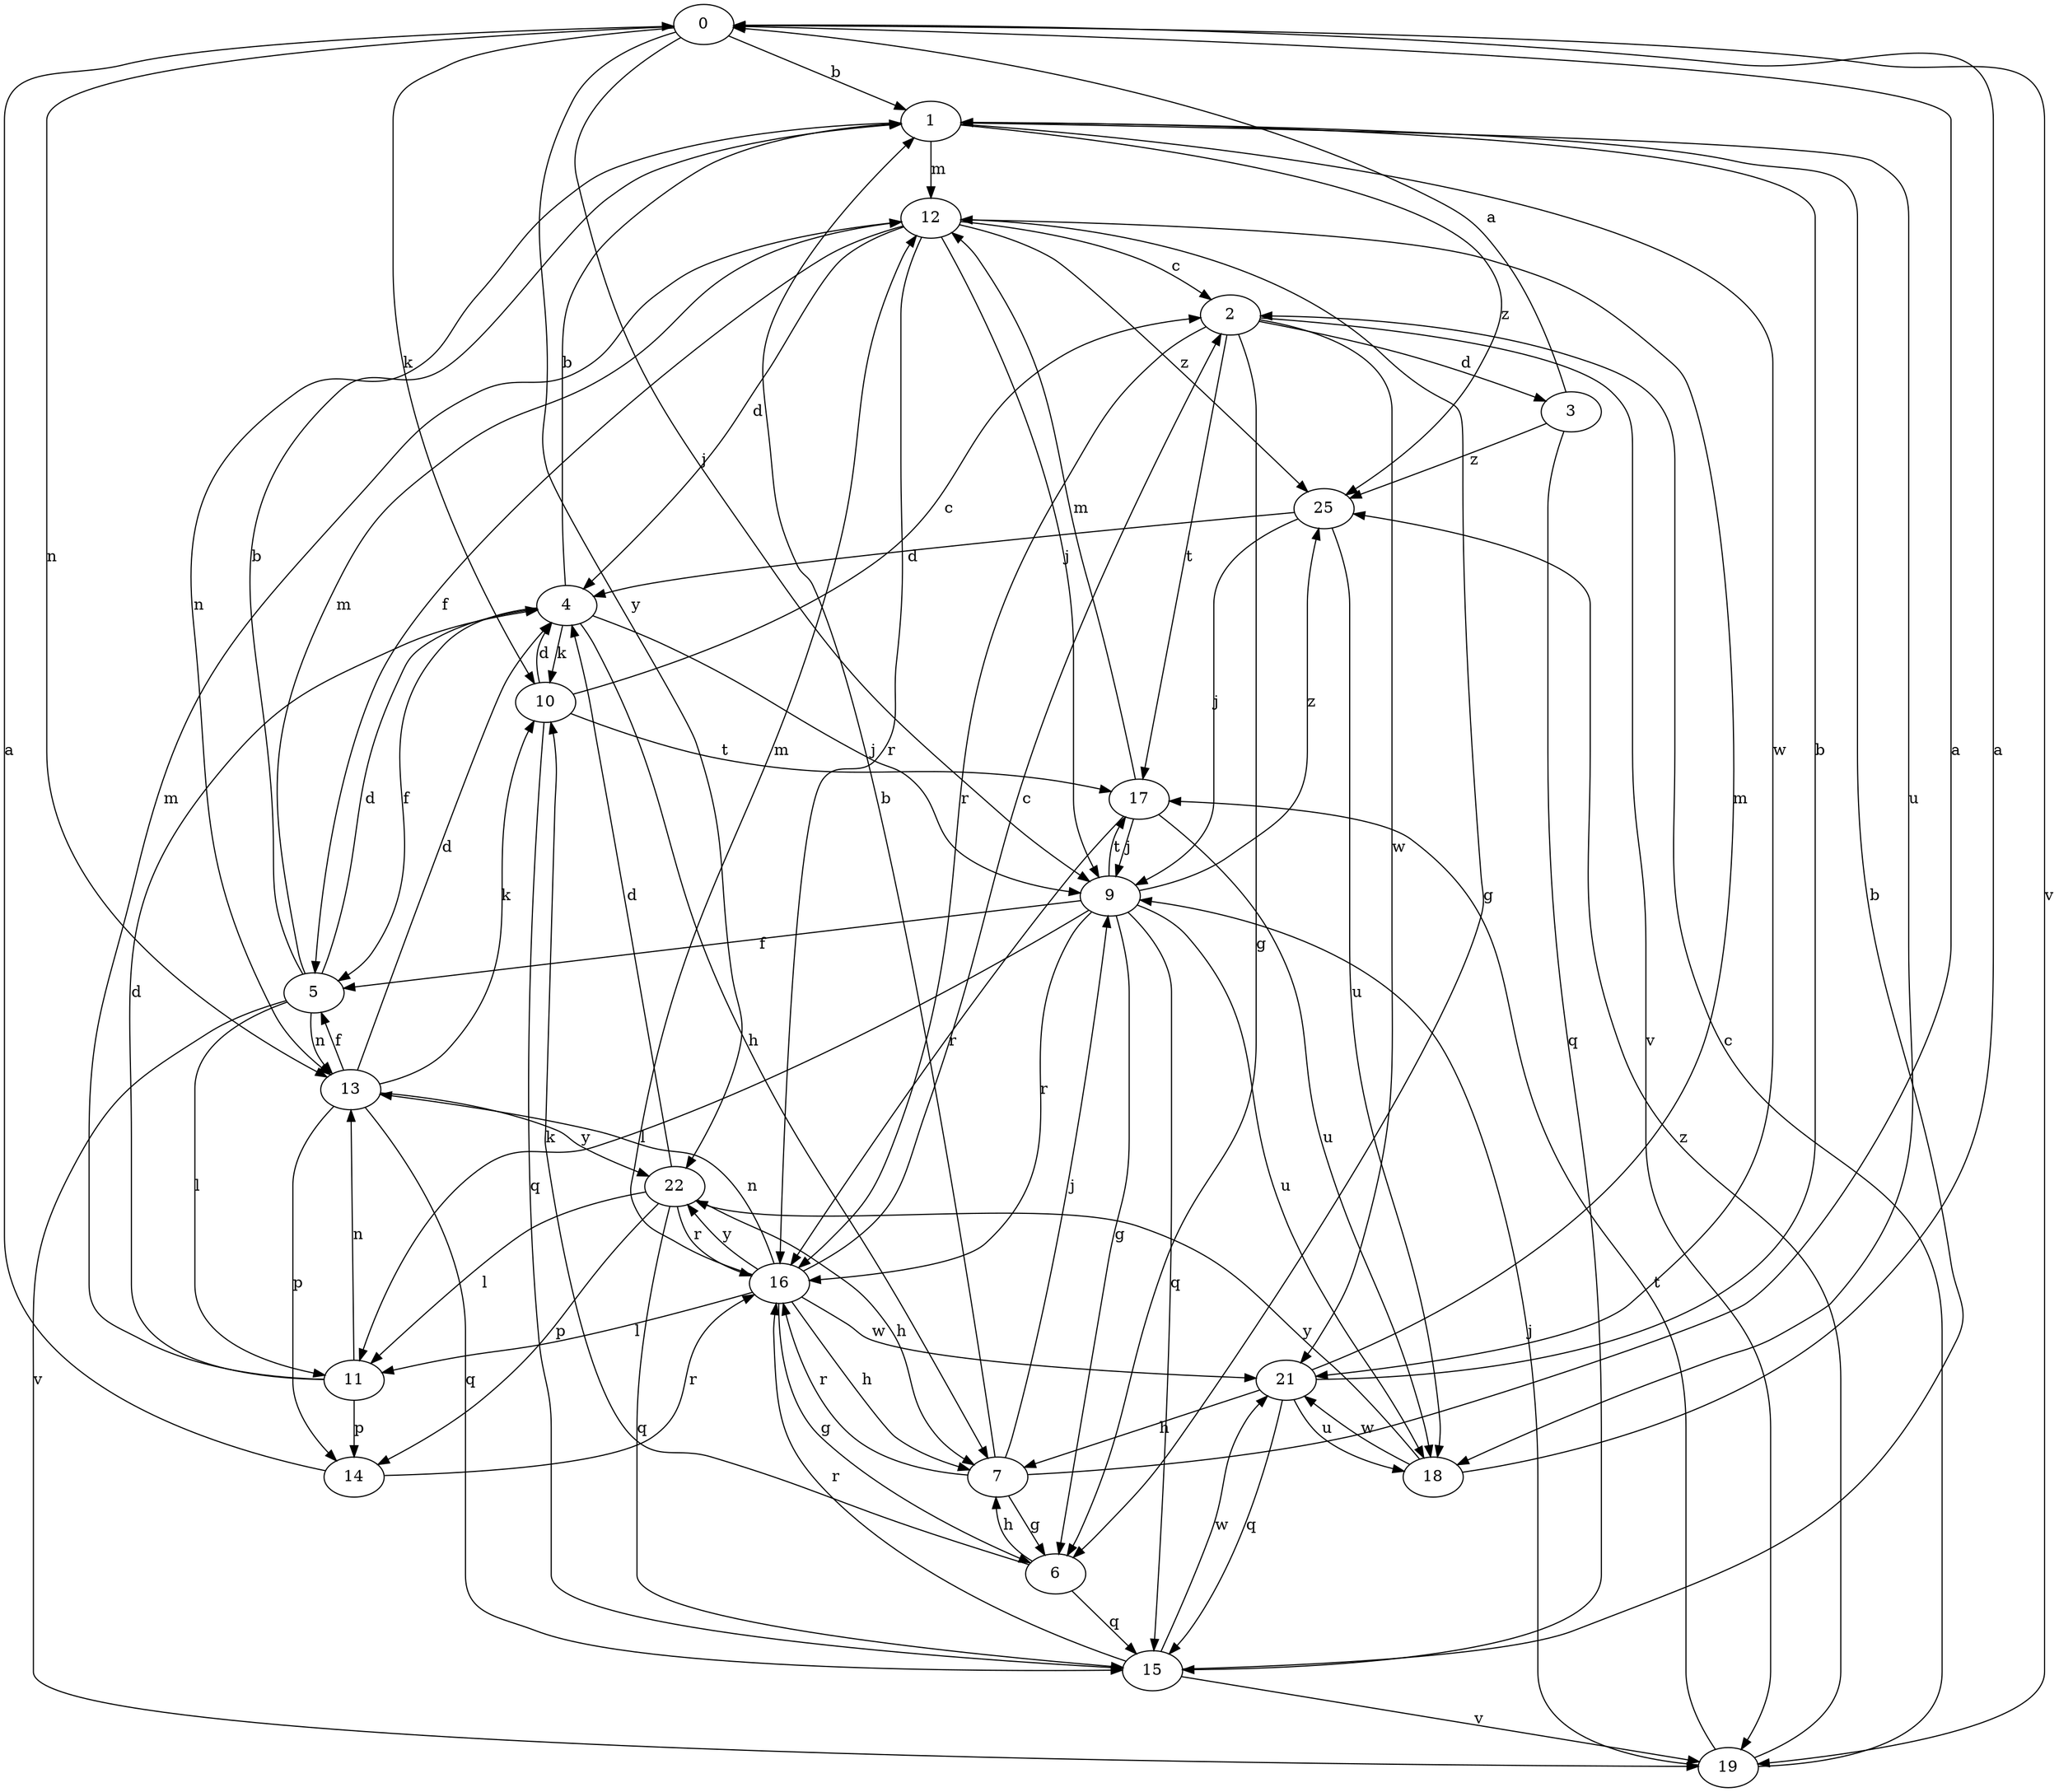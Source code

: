 strict digraph  {
0;
1;
2;
3;
4;
5;
6;
7;
9;
10;
11;
12;
13;
14;
15;
16;
17;
18;
19;
21;
22;
25;
0 -> 1  [label=b];
0 -> 9  [label=j];
0 -> 10  [label=k];
0 -> 13  [label=n];
0 -> 19  [label=v];
0 -> 22  [label=y];
1 -> 12  [label=m];
1 -> 13  [label=n];
1 -> 18  [label=u];
1 -> 21  [label=w];
1 -> 25  [label=z];
2 -> 3  [label=d];
2 -> 6  [label=g];
2 -> 16  [label=r];
2 -> 17  [label=t];
2 -> 19  [label=v];
2 -> 21  [label=w];
3 -> 0  [label=a];
3 -> 15  [label=q];
3 -> 25  [label=z];
4 -> 1  [label=b];
4 -> 5  [label=f];
4 -> 7  [label=h];
4 -> 9  [label=j];
4 -> 10  [label=k];
5 -> 1  [label=b];
5 -> 4  [label=d];
5 -> 11  [label=l];
5 -> 12  [label=m];
5 -> 13  [label=n];
5 -> 19  [label=v];
6 -> 7  [label=h];
6 -> 10  [label=k];
6 -> 15  [label=q];
7 -> 0  [label=a];
7 -> 1  [label=b];
7 -> 6  [label=g];
7 -> 9  [label=j];
7 -> 16  [label=r];
9 -> 5  [label=f];
9 -> 6  [label=g];
9 -> 11  [label=l];
9 -> 15  [label=q];
9 -> 16  [label=r];
9 -> 17  [label=t];
9 -> 18  [label=u];
9 -> 25  [label=z];
10 -> 2  [label=c];
10 -> 4  [label=d];
10 -> 15  [label=q];
10 -> 17  [label=t];
11 -> 4  [label=d];
11 -> 12  [label=m];
11 -> 13  [label=n];
11 -> 14  [label=p];
12 -> 2  [label=c];
12 -> 4  [label=d];
12 -> 5  [label=f];
12 -> 6  [label=g];
12 -> 9  [label=j];
12 -> 16  [label=r];
12 -> 25  [label=z];
13 -> 4  [label=d];
13 -> 5  [label=f];
13 -> 10  [label=k];
13 -> 14  [label=p];
13 -> 15  [label=q];
13 -> 22  [label=y];
14 -> 0  [label=a];
14 -> 16  [label=r];
15 -> 1  [label=b];
15 -> 16  [label=r];
15 -> 19  [label=v];
15 -> 21  [label=w];
16 -> 2  [label=c];
16 -> 6  [label=g];
16 -> 7  [label=h];
16 -> 11  [label=l];
16 -> 12  [label=m];
16 -> 13  [label=n];
16 -> 21  [label=w];
16 -> 22  [label=y];
17 -> 9  [label=j];
17 -> 12  [label=m];
17 -> 16  [label=r];
17 -> 18  [label=u];
18 -> 0  [label=a];
18 -> 21  [label=w];
18 -> 22  [label=y];
19 -> 2  [label=c];
19 -> 9  [label=j];
19 -> 17  [label=t];
19 -> 25  [label=z];
21 -> 1  [label=b];
21 -> 7  [label=h];
21 -> 12  [label=m];
21 -> 15  [label=q];
21 -> 18  [label=u];
22 -> 4  [label=d];
22 -> 7  [label=h];
22 -> 11  [label=l];
22 -> 14  [label=p];
22 -> 15  [label=q];
22 -> 16  [label=r];
25 -> 4  [label=d];
25 -> 9  [label=j];
25 -> 18  [label=u];
}
